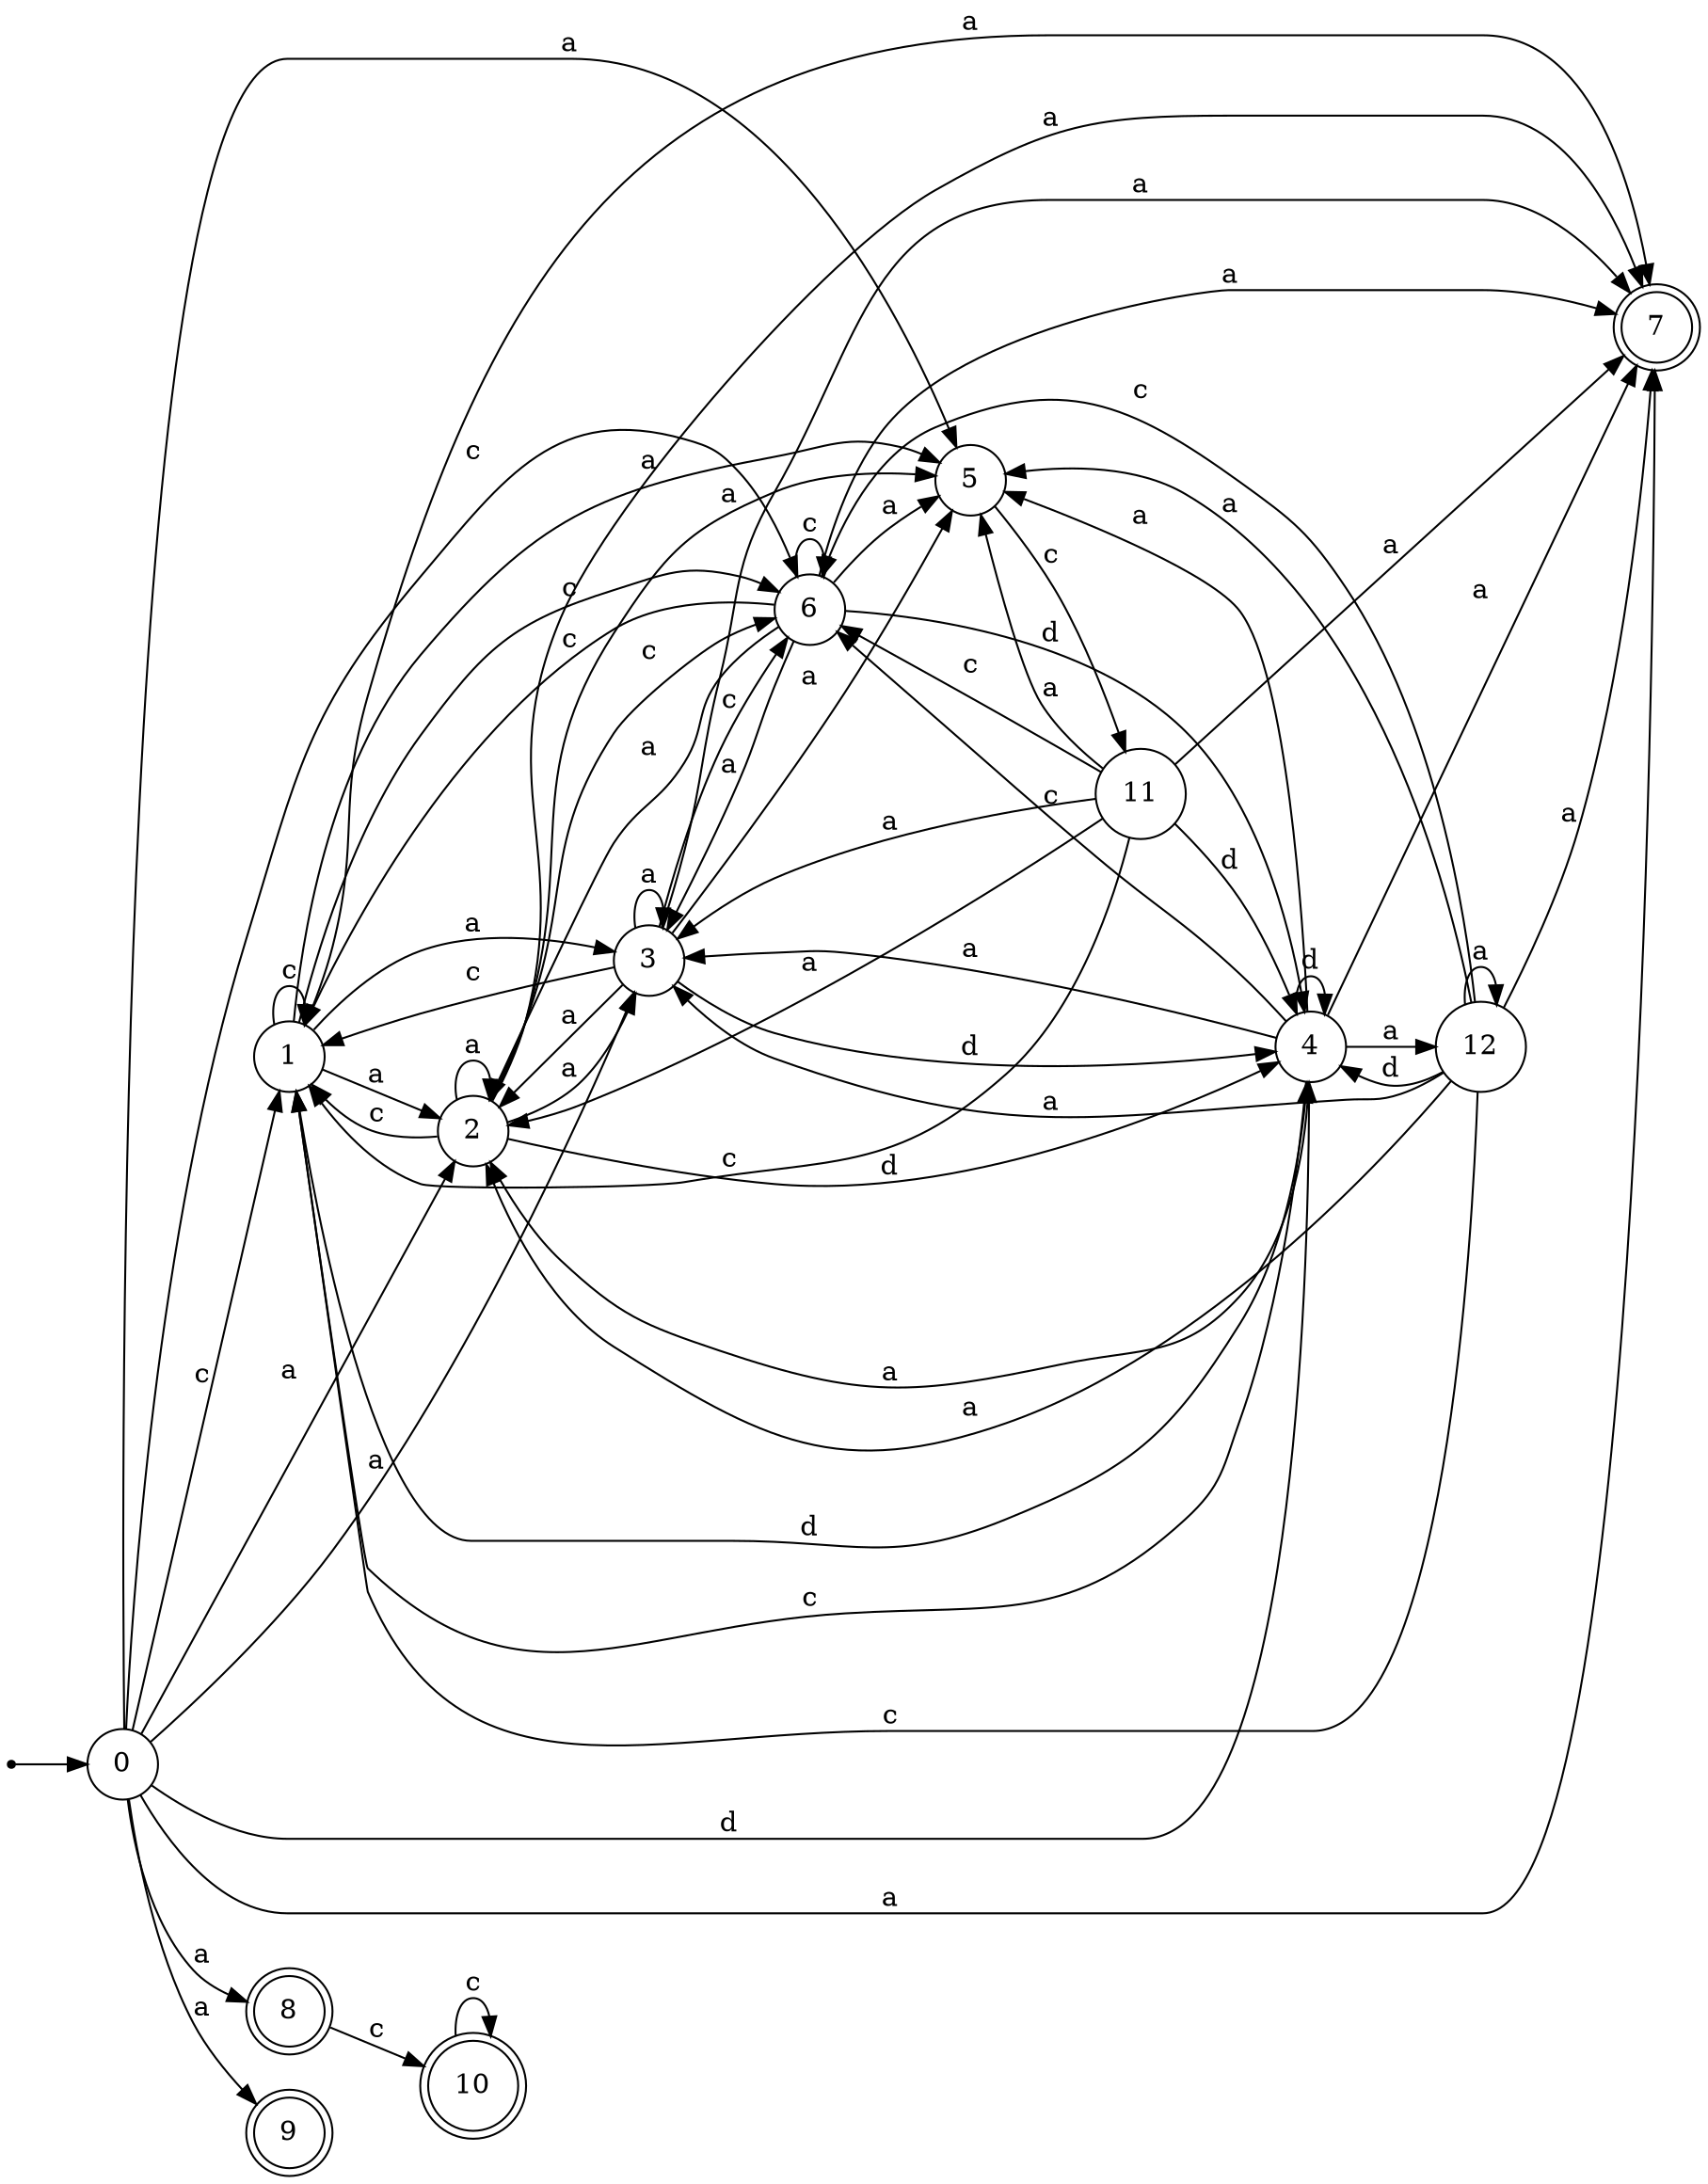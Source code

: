 digraph finite_state_machine {
rankdir=LR;
size="20,20";
node [shape = point]; "dummy0"
node [shape = circle]; "0";
"dummy0" -> "0";
node [shape = circle]; "1";
node [shape = circle]; "2";
node [shape = circle]; "3";
node [shape = circle]; "4";
node [shape = circle]; "5";
node [shape = circle]; "6";
node [shape = doublecircle]; "7";node [shape = doublecircle]; "8";node [shape = doublecircle]; "9";node [shape = doublecircle]; "10";node [shape = circle]; "11";
node [shape = circle]; "12";
"0" -> "1" [label = "c"];
 "0" -> "6" [label = "c"];
 "0" -> "2" [label = "a"];
 "0" -> "3" [label = "a"];
 "0" -> "5" [label = "a"];
 "0" -> "7" [label = "a"];
 "0" -> "8" [label = "a"];
 "0" -> "9" [label = "a"];
 "0" -> "4" [label = "d"];
 "8" -> "10" [label = "c"];
 "10" -> "10" [label = "c"];
 "6" -> "1" [label = "c"];
 "6" -> "6" [label = "c"];
 "6" -> "2" [label = "a"];
 "6" -> "3" [label = "a"];
 "6" -> "5" [label = "a"];
 "6" -> "7" [label = "a"];
 "6" -> "4" [label = "d"];
 "5" -> "11" [label = "c"];
 "11" -> "2" [label = "a"];
 "11" -> "3" [label = "a"];
 "11" -> "5" [label = "a"];
 "11" -> "7" [label = "a"];
 "11" -> "1" [label = "c"];
 "11" -> "6" [label = "c"];
 "11" -> "4" [label = "d"];
 "4" -> "4" [label = "d"];
 "4" -> "2" [label = "a"];
 "4" -> "3" [label = "a"];
 "4" -> "5" [label = "a"];
 "4" -> "7" [label = "a"];
 "4" -> "12" [label = "a"];
 "4" -> "1" [label = "c"];
 "4" -> "6" [label = "c"];
 "12" -> "2" [label = "a"];
 "12" -> "3" [label = "a"];
 "12" -> "5" [label = "a"];
 "12" -> "7" [label = "a"];
 "12" -> "12" [label = "a"];
 "12" -> "4" [label = "d"];
 "12" -> "1" [label = "c"];
 "12" -> "6" [label = "c"];
 "3" -> "2" [label = "a"];
 "3" -> "3" [label = "a"];
 "3" -> "5" [label = "a"];
 "3" -> "7" [label = "a"];
 "3" -> "1" [label = "c"];
 "3" -> "6" [label = "c"];
 "3" -> "4" [label = "d"];
 "2" -> "2" [label = "a"];
 "2" -> "3" [label = "a"];
 "2" -> "5" [label = "a"];
 "2" -> "7" [label = "a"];
 "2" -> "1" [label = "c"];
 "2" -> "6" [label = "c"];
 "2" -> "4" [label = "d"];
 "1" -> "1" [label = "c"];
 "1" -> "6" [label = "c"];
 "1" -> "2" [label = "a"];
 "1" -> "3" [label = "a"];
 "1" -> "5" [label = "a"];
 "1" -> "7" [label = "a"];
 "1" -> "4" [label = "d"];
 }
